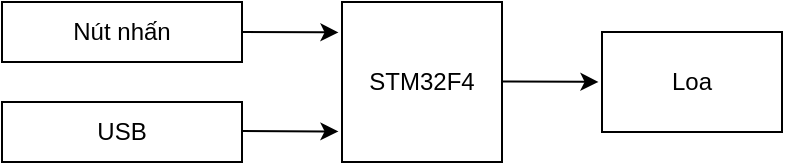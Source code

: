 <mxfile version="14.9.8" type="github">
  <diagram id="gTweWXTC8vvj1BV2A7Zl" name="Page-1">
    <mxGraphModel dx="475" dy="261" grid="1" gridSize="10" guides="1" tooltips="1" connect="1" arrows="1" fold="1" page="1" pageScale="1" pageWidth="850" pageHeight="1100" math="0" shadow="0">
      <root>
        <mxCell id="0" />
        <mxCell id="1" parent="0" />
        <mxCell id="ZAz1ZDLrlYL87z6icxv_-1" value="STM32F4" style="whiteSpace=wrap;html=1;aspect=fixed;" vertex="1" parent="1">
          <mxGeometry x="380" y="240" width="80" height="80" as="geometry" />
        </mxCell>
        <mxCell id="ZAz1ZDLrlYL87z6icxv_-6" value="Nút nhấn" style="rounded=0;whiteSpace=wrap;html=1;" vertex="1" parent="1">
          <mxGeometry x="210" y="240" width="120" height="30" as="geometry" />
        </mxCell>
        <mxCell id="ZAz1ZDLrlYL87z6icxv_-7" value="USB" style="rounded=0;whiteSpace=wrap;html=1;" vertex="1" parent="1">
          <mxGeometry x="210" y="290" width="120" height="30" as="geometry" />
        </mxCell>
        <mxCell id="ZAz1ZDLrlYL87z6icxv_-8" value="Loa" style="rounded=0;whiteSpace=wrap;html=1;" vertex="1" parent="1">
          <mxGeometry x="510" y="255" width="90" height="50" as="geometry" />
        </mxCell>
        <mxCell id="ZAz1ZDLrlYL87z6icxv_-9" value="" style="endArrow=classic;html=1;entryX=-0.022;entryY=0.19;entryDx=0;entryDy=0;exitX=1;exitY=0.5;exitDx=0;exitDy=0;entryPerimeter=0;" edge="1" parent="1" source="ZAz1ZDLrlYL87z6icxv_-6" target="ZAz1ZDLrlYL87z6icxv_-1">
          <mxGeometry width="50" height="50" relative="1" as="geometry">
            <mxPoint x="330" y="260" as="sourcePoint" />
            <mxPoint x="380" y="210" as="targetPoint" />
            <Array as="points" />
          </mxGeometry>
        </mxCell>
        <mxCell id="ZAz1ZDLrlYL87z6icxv_-10" value="" style="endArrow=classic;html=1;entryX=-0.022;entryY=0.19;entryDx=0;entryDy=0;exitX=1;exitY=0.5;exitDx=0;exitDy=0;entryPerimeter=0;" edge="1" parent="1">
          <mxGeometry width="50" height="50" relative="1" as="geometry">
            <mxPoint x="330" y="304.52" as="sourcePoint" />
            <mxPoint x="378.24" y="304.72" as="targetPoint" />
            <Array as="points" />
          </mxGeometry>
        </mxCell>
        <mxCell id="ZAz1ZDLrlYL87z6icxv_-11" value="" style="endArrow=classic;html=1;entryX=-0.022;entryY=0.19;entryDx=0;entryDy=0;exitX=1;exitY=0.5;exitDx=0;exitDy=0;entryPerimeter=0;" edge="1" parent="1">
          <mxGeometry width="50" height="50" relative="1" as="geometry">
            <mxPoint x="460" y="279.76" as="sourcePoint" />
            <mxPoint x="508.24" y="279.96" as="targetPoint" />
            <Array as="points" />
          </mxGeometry>
        </mxCell>
      </root>
    </mxGraphModel>
  </diagram>
</mxfile>
